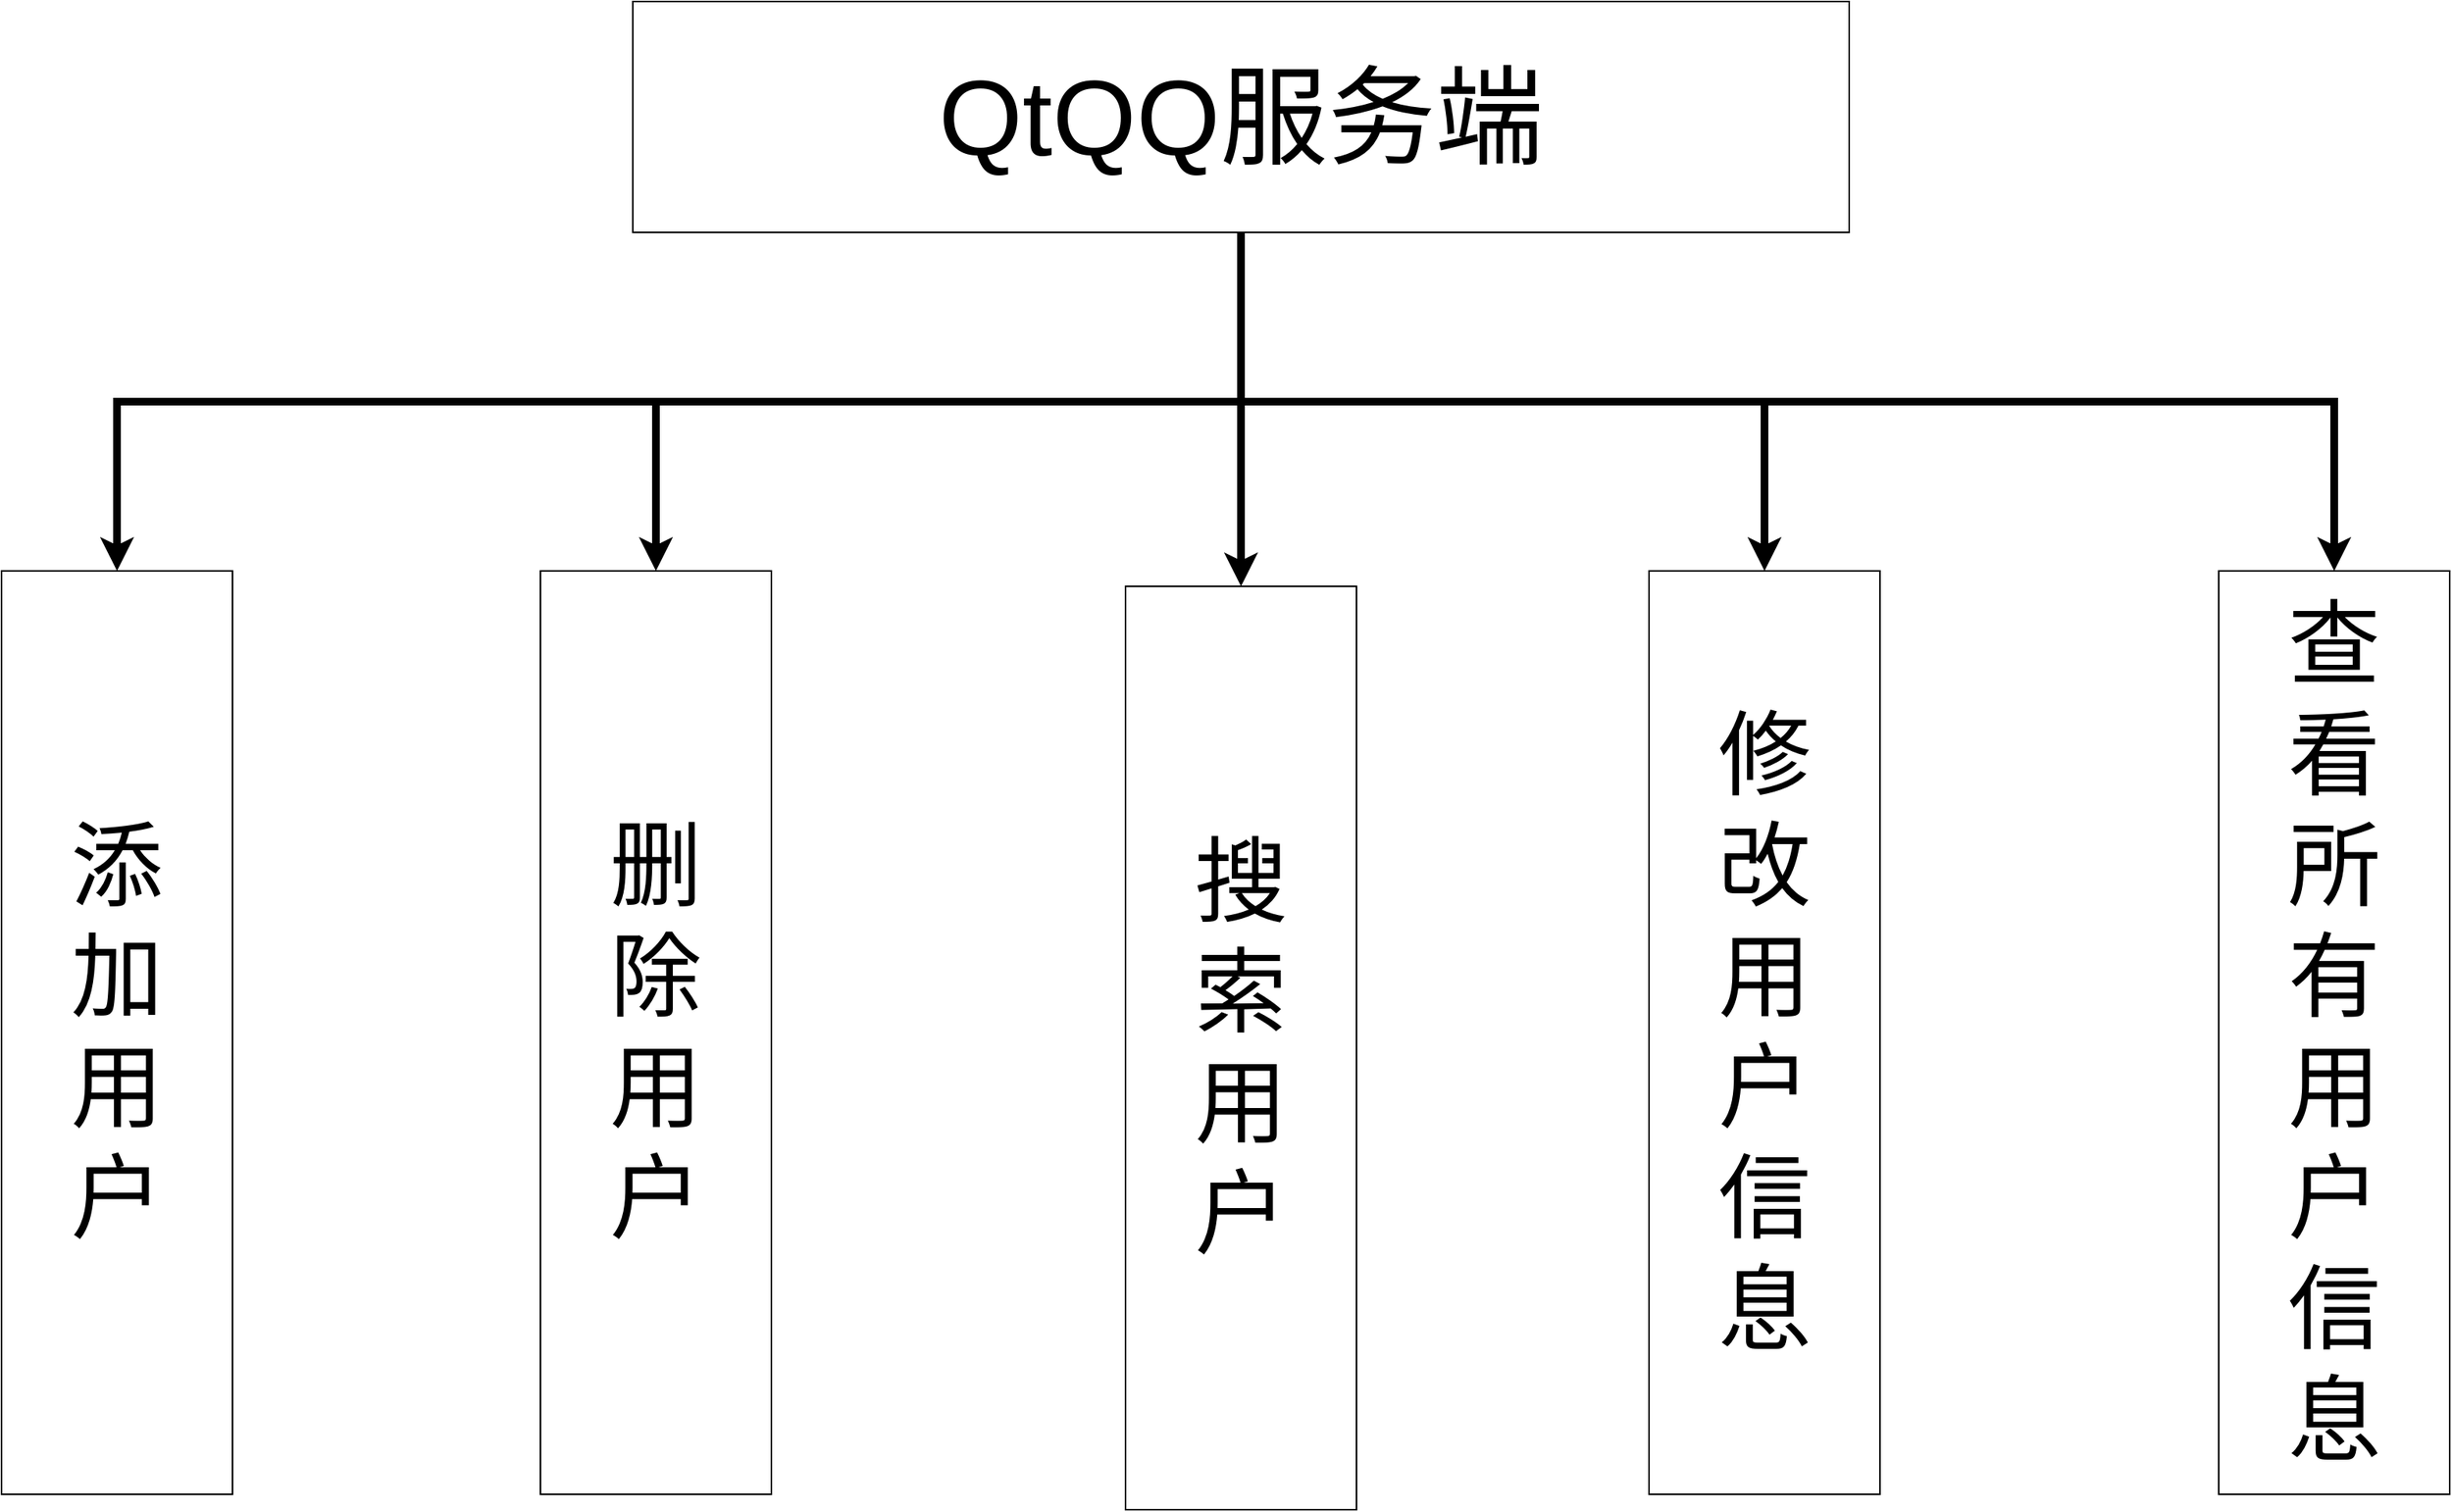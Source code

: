 <mxfile version="24.0.7" type="github">
  <diagram name="第 1 页" id="QbPefZvWV7xZgJjfoefO">
    <mxGraphModel dx="5210" dy="2930" grid="1" gridSize="10" guides="1" tooltips="1" connect="1" arrows="1" fold="1" page="1" pageScale="1" pageWidth="2000" pageHeight="1200" math="0" shadow="0">
      <root>
        <mxCell id="0" />
        <mxCell id="1" parent="0" />
        <mxCell id="6Kh3XinaVXbYN6B3KpNU-6" style="edgeStyle=orthogonalEdgeStyle;rounded=0;orthogonalLoop=1;jettySize=auto;html=1;exitX=0.5;exitY=1;exitDx=0;exitDy=0;entryX=0.5;entryY=0;entryDx=0;entryDy=0;strokeWidth=5;" parent="1" source="6Kh3XinaVXbYN6B3KpNU-1" target="6Kh3XinaVXbYN6B3KpNU-2" edge="1">
          <mxGeometry relative="1" as="geometry" />
        </mxCell>
        <mxCell id="6Kh3XinaVXbYN6B3KpNU-7" style="edgeStyle=orthogonalEdgeStyle;rounded=0;orthogonalLoop=1;jettySize=auto;html=1;exitX=0.5;exitY=1;exitDx=0;exitDy=0;entryX=0.5;entryY=0;entryDx=0;entryDy=0;strokeWidth=5;" parent="1" source="6Kh3XinaVXbYN6B3KpNU-1" target="6Kh3XinaVXbYN6B3KpNU-3" edge="1">
          <mxGeometry relative="1" as="geometry" />
        </mxCell>
        <mxCell id="6Kh3XinaVXbYN6B3KpNU-8" style="edgeStyle=orthogonalEdgeStyle;rounded=0;orthogonalLoop=1;jettySize=auto;html=1;exitX=0.5;exitY=1;exitDx=0;exitDy=0;strokeWidth=5;" parent="1" source="6Kh3XinaVXbYN6B3KpNU-1" target="6Kh3XinaVXbYN6B3KpNU-4" edge="1">
          <mxGeometry relative="1" as="geometry" />
        </mxCell>
        <mxCell id="6Kh3XinaVXbYN6B3KpNU-9" style="edgeStyle=orthogonalEdgeStyle;rounded=0;orthogonalLoop=1;jettySize=auto;html=1;exitX=0.5;exitY=1;exitDx=0;exitDy=0;strokeWidth=5;" parent="1" source="6Kh3XinaVXbYN6B3KpNU-1" target="6Kh3XinaVXbYN6B3KpNU-5" edge="1">
          <mxGeometry relative="1" as="geometry" />
        </mxCell>
        <mxCell id="vRzPiB2G4-YQs7T_42j8-2" style="edgeStyle=orthogonalEdgeStyle;rounded=0;orthogonalLoop=1;jettySize=auto;html=1;exitX=0.5;exitY=1;exitDx=0;exitDy=0;strokeWidth=5;" edge="1" parent="1" source="6Kh3XinaVXbYN6B3KpNU-1" target="vRzPiB2G4-YQs7T_42j8-1">
          <mxGeometry relative="1" as="geometry" />
        </mxCell>
        <mxCell id="6Kh3XinaVXbYN6B3KpNU-1" value="&lt;font style=&quot;font-size: 70px;&quot;&gt;QtQQ服务端&lt;/font&gt;" style="rounded=0;whiteSpace=wrap;html=1;" parent="1" vertex="1">
          <mxGeometry x="590" y="60" width="790" height="150" as="geometry" />
        </mxCell>
        <mxCell id="6Kh3XinaVXbYN6B3KpNU-2" value="&lt;font style=&quot;font-size: 60px;&quot;&gt;添&lt;/font&gt;&lt;div&gt;&lt;font style=&quot;font-size: 60px;&quot;&gt;加&lt;/font&gt;&lt;/div&gt;&lt;div&gt;&lt;font style=&quot;font-size: 60px;&quot;&gt;用&lt;/font&gt;&lt;/div&gt;&lt;div&gt;&lt;font style=&quot;font-size: 60px;&quot;&gt;户&lt;/font&gt;&lt;/div&gt;" style="rounded=0;whiteSpace=wrap;html=1;" parent="1" vertex="1">
          <mxGeometry x="180" y="430" width="150" height="600" as="geometry" />
        </mxCell>
        <mxCell id="6Kh3XinaVXbYN6B3KpNU-3" value="&lt;span style=&quot;font-size: 60px;&quot;&gt;删&lt;/span&gt;&lt;div&gt;&lt;span style=&quot;font-size: 60px;&quot;&gt;除&lt;/span&gt;&lt;br&gt;&lt;div&gt;&lt;font style=&quot;font-size: 60px;&quot;&gt;用&lt;/font&gt;&lt;/div&gt;&lt;div&gt;&lt;font style=&quot;font-size: 60px;&quot;&gt;户&lt;/font&gt;&lt;/div&gt;&lt;/div&gt;" style="rounded=0;whiteSpace=wrap;html=1;" parent="1" vertex="1">
          <mxGeometry x="530" y="430" width="150" height="600" as="geometry" />
        </mxCell>
        <mxCell id="6Kh3XinaVXbYN6B3KpNU-4" value="&lt;span style=&quot;font-size: 60px;&quot;&gt;修&lt;/span&gt;&lt;div&gt;&lt;span style=&quot;font-size: 60px;&quot;&gt;改&lt;/span&gt;&lt;/div&gt;&lt;div&gt;&lt;span style=&quot;font-size: 60px;&quot;&gt;用&lt;/span&gt;&lt;/div&gt;&lt;div&gt;&lt;span style=&quot;font-size: 60px;&quot;&gt;户&lt;/span&gt;&lt;/div&gt;&lt;div&gt;&lt;span style=&quot;font-size: 60px;&quot;&gt;信&lt;/span&gt;&lt;/div&gt;&lt;div&gt;&lt;span style=&quot;font-size: 60px;&quot;&gt;息&lt;/span&gt;&lt;/div&gt;" style="rounded=0;whiteSpace=wrap;html=1;" parent="1" vertex="1">
          <mxGeometry x="1250" y="430" width="150" height="600" as="geometry" />
        </mxCell>
        <mxCell id="6Kh3XinaVXbYN6B3KpNU-5" value="&lt;span style=&quot;font-size: 60px;&quot;&gt;查&lt;/span&gt;&lt;div&gt;&lt;span style=&quot;font-size: 60px;&quot;&gt;看&lt;/span&gt;&lt;/div&gt;&lt;div&gt;&lt;span style=&quot;font-size: 60px;&quot;&gt;所&lt;/span&gt;&lt;/div&gt;&lt;div&gt;&lt;span style=&quot;font-size: 60px;&quot;&gt;有&lt;/span&gt;&lt;/div&gt;&lt;div&gt;&lt;span style=&quot;font-size: 60px;&quot;&gt;用&lt;/span&gt;&lt;/div&gt;&lt;div&gt;&lt;span style=&quot;font-size: 60px;&quot;&gt;户&lt;/span&gt;&lt;/div&gt;&lt;div&gt;&lt;span style=&quot;font-size: 60px;&quot;&gt;信&lt;/span&gt;&lt;/div&gt;&lt;div&gt;&lt;span style=&quot;font-size: 60px;&quot;&gt;息&lt;/span&gt;&lt;/div&gt;" style="rounded=0;whiteSpace=wrap;html=1;" parent="1" vertex="1">
          <mxGeometry x="1620" y="430" width="150" height="600" as="geometry" />
        </mxCell>
        <mxCell id="vRzPiB2G4-YQs7T_42j8-1" value="&lt;span style=&quot;font-size: 60px;&quot;&gt;搜&lt;/span&gt;&lt;div&gt;&lt;span style=&quot;font-size: 60px;&quot;&gt;索&lt;/span&gt;&lt;/div&gt;&lt;div&gt;&lt;span style=&quot;font-size: 60px;&quot;&gt;用&lt;/span&gt;&lt;/div&gt;&lt;div&gt;&lt;span style=&quot;font-size: 60px;&quot;&gt;户&lt;/span&gt;&lt;/div&gt;" style="rounded=0;whiteSpace=wrap;html=1;" vertex="1" parent="1">
          <mxGeometry x="910" y="440" width="150" height="600" as="geometry" />
        </mxCell>
      </root>
    </mxGraphModel>
  </diagram>
</mxfile>
